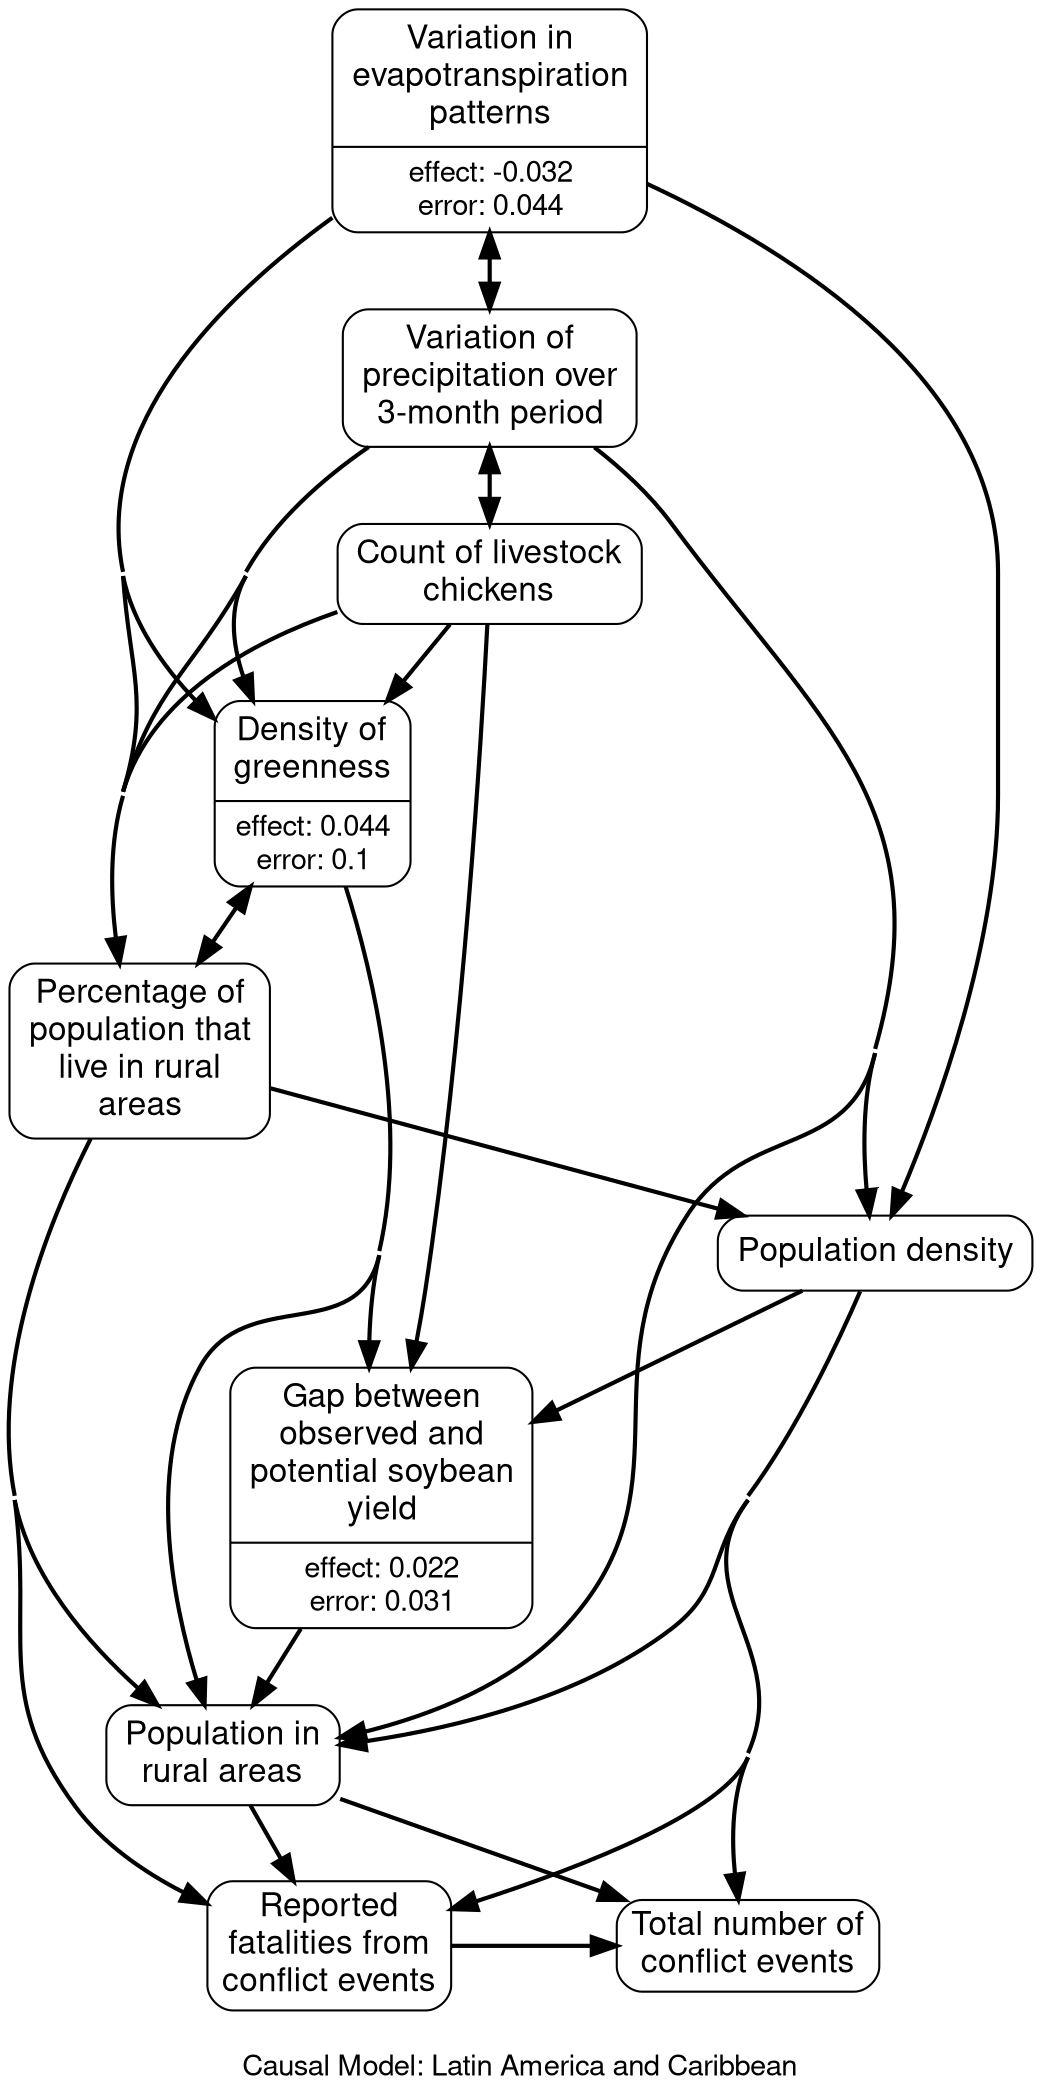# generated file for region: latin_america_and_caribbean by CausalModelRegionGenerator
strict digraph causalModel {
fontname="Helvetica, Arial, sans-serif";
label="
Causal Model: Latin America and Caribbean";
labelloc = b;
nodesep = 0.4;
concentrate = true;
node[shape = Mrecord, fontname = "Helvetica, Arial, sans-serif", margin = "0.10,0.06", penwidth = 1.0];
edge[arrowsize = 1.2, penwidth = 2];

# nodes
et_anom_m_STD_m [label = <{<table align="center" border="0" cellspacing="1" cellpadding="1">
<tr><td><font point-size="16">Variation in<br/>evapotranspiration<br/>patterns<br/></font></td></tr>
</table>
|<table border="0" cellspacing="1" cellpadding="0.5"><tr><td><font point-size="14">effect: -0.032</font></td></tr>
<tr><td><font point-size="14">error: 0.044</font></td></tr></table>}>, class = rankB];
chicken_number_s [label = <<table align="center" border="0" cellspacing="1" cellpadding="1">
<tr><td><font point-size="16">Count of livestock<br/>chickens<br/></font></td></tr>
</table>
>, class = rankB];
spi_3_m [label = <<table align="center" border="0" cellspacing="1" cellpadding="1">
<tr><td><font point-size="16">Variation of<br/>precipitation over<br/>3-month period<br/></font></td></tr>
</table>
>, class = rankB];
rurpop_s [label = <<table align="center" border="0" cellspacing="1" cellpadding="1">
<tr><td><font point-size="16">Population in<br/>rural areas<br/></font></td></tr>
</table>
>, class = rankB];
yield_gap_soybean_s [label = <{<table align="center" border="0" cellspacing="1" cellpadding="1">
<tr><td><font point-size="16">Gap between<br/>observed and<br/>potential soybean<br/>yield<br/></font></td></tr>
</table>
|<table border="0" cellspacing="1" cellpadding="0.5"><tr><td><font point-size="14">effect: 0.022</font></td></tr>
<tr><td><font point-size="14">error: 0.031</font></td></tr></table>}>, class = rankB];
rurratio_s [label = <<table align="center" border="0" cellspacing="1" cellpadding="1">
<tr><td><font point-size="16">Percentage of<br/>population that<br/>live in rural<br/>areas<br/></font></td></tr>
</table>
>, class = rankB];
locdensity_y [label = <<table align="center" border="0" cellspacing="1" cellpadding="1">
<tr><td><font point-size="16">Population density</font></td></tr>
</table>
>, class = rankB];
ndvi_act_min_m [label = <{<table align="center" border="0" cellspacing="1" cellpadding="1">
<tr><td><font point-size="16">Density of<br/>greenness<br/></font></td></tr>
</table>
|<table border="0" cellspacing="1" cellpadding="0.5"><tr><td><font point-size="14">effect: 0.044</font></td></tr>
<tr><td><font point-size="14">error: 0.1</font></td></tr></table>}>, class = rankB];
acl_sum_evnt_m [label = "Total number of
conflict events", class = rankC, shape=box, style=rounded, fontsize="16pt"];
acl_sum_fatl_m [label = "Reported
fatalities from
conflict events", class = rankC, shape=box, style=rounded, fontsize="16pt"];

#ranks
{rank=same; acl_sum_evnt_m acl_sum_fatl_m; }

# links
et_anom_m_STD_m -> spi_3_m;
et_anom_m_STD_m -> rurratio_s;
et_anom_m_STD_m -> locdensity_y;
et_anom_m_STD_m -> ndvi_act_min_m;
chicken_number_s -> spi_3_m;
chicken_number_s -> yield_gap_soybean_s;
chicken_number_s -> rurratio_s;
chicken_number_s -> ndvi_act_min_m;
spi_3_m -> et_anom_m_STD_m;
spi_3_m -> chicken_number_s;
spi_3_m -> rurpop_s;
spi_3_m -> rurratio_s;
spi_3_m -> locdensity_y;
spi_3_m -> ndvi_act_min_m;
rurpop_s -> acl_sum_evnt_m;
rurpop_s -> acl_sum_fatl_m;
yield_gap_soybean_s -> rurpop_s;
rurratio_s -> rurpop_s;
rurratio_s -> locdensity_y;
rurratio_s -> ndvi_act_min_m;
rurratio_s -> acl_sum_fatl_m;
locdensity_y -> rurpop_s;
locdensity_y -> yield_gap_soybean_s;
locdensity_y -> acl_sum_evnt_m;
locdensity_y -> acl_sum_fatl_m;
ndvi_act_min_m -> rurpop_s;
ndvi_act_min_m -> yield_gap_soybean_s;
ndvi_act_min_m -> rurratio_s;
acl_sum_fatl_m -> acl_sum_evnt_m;

}
